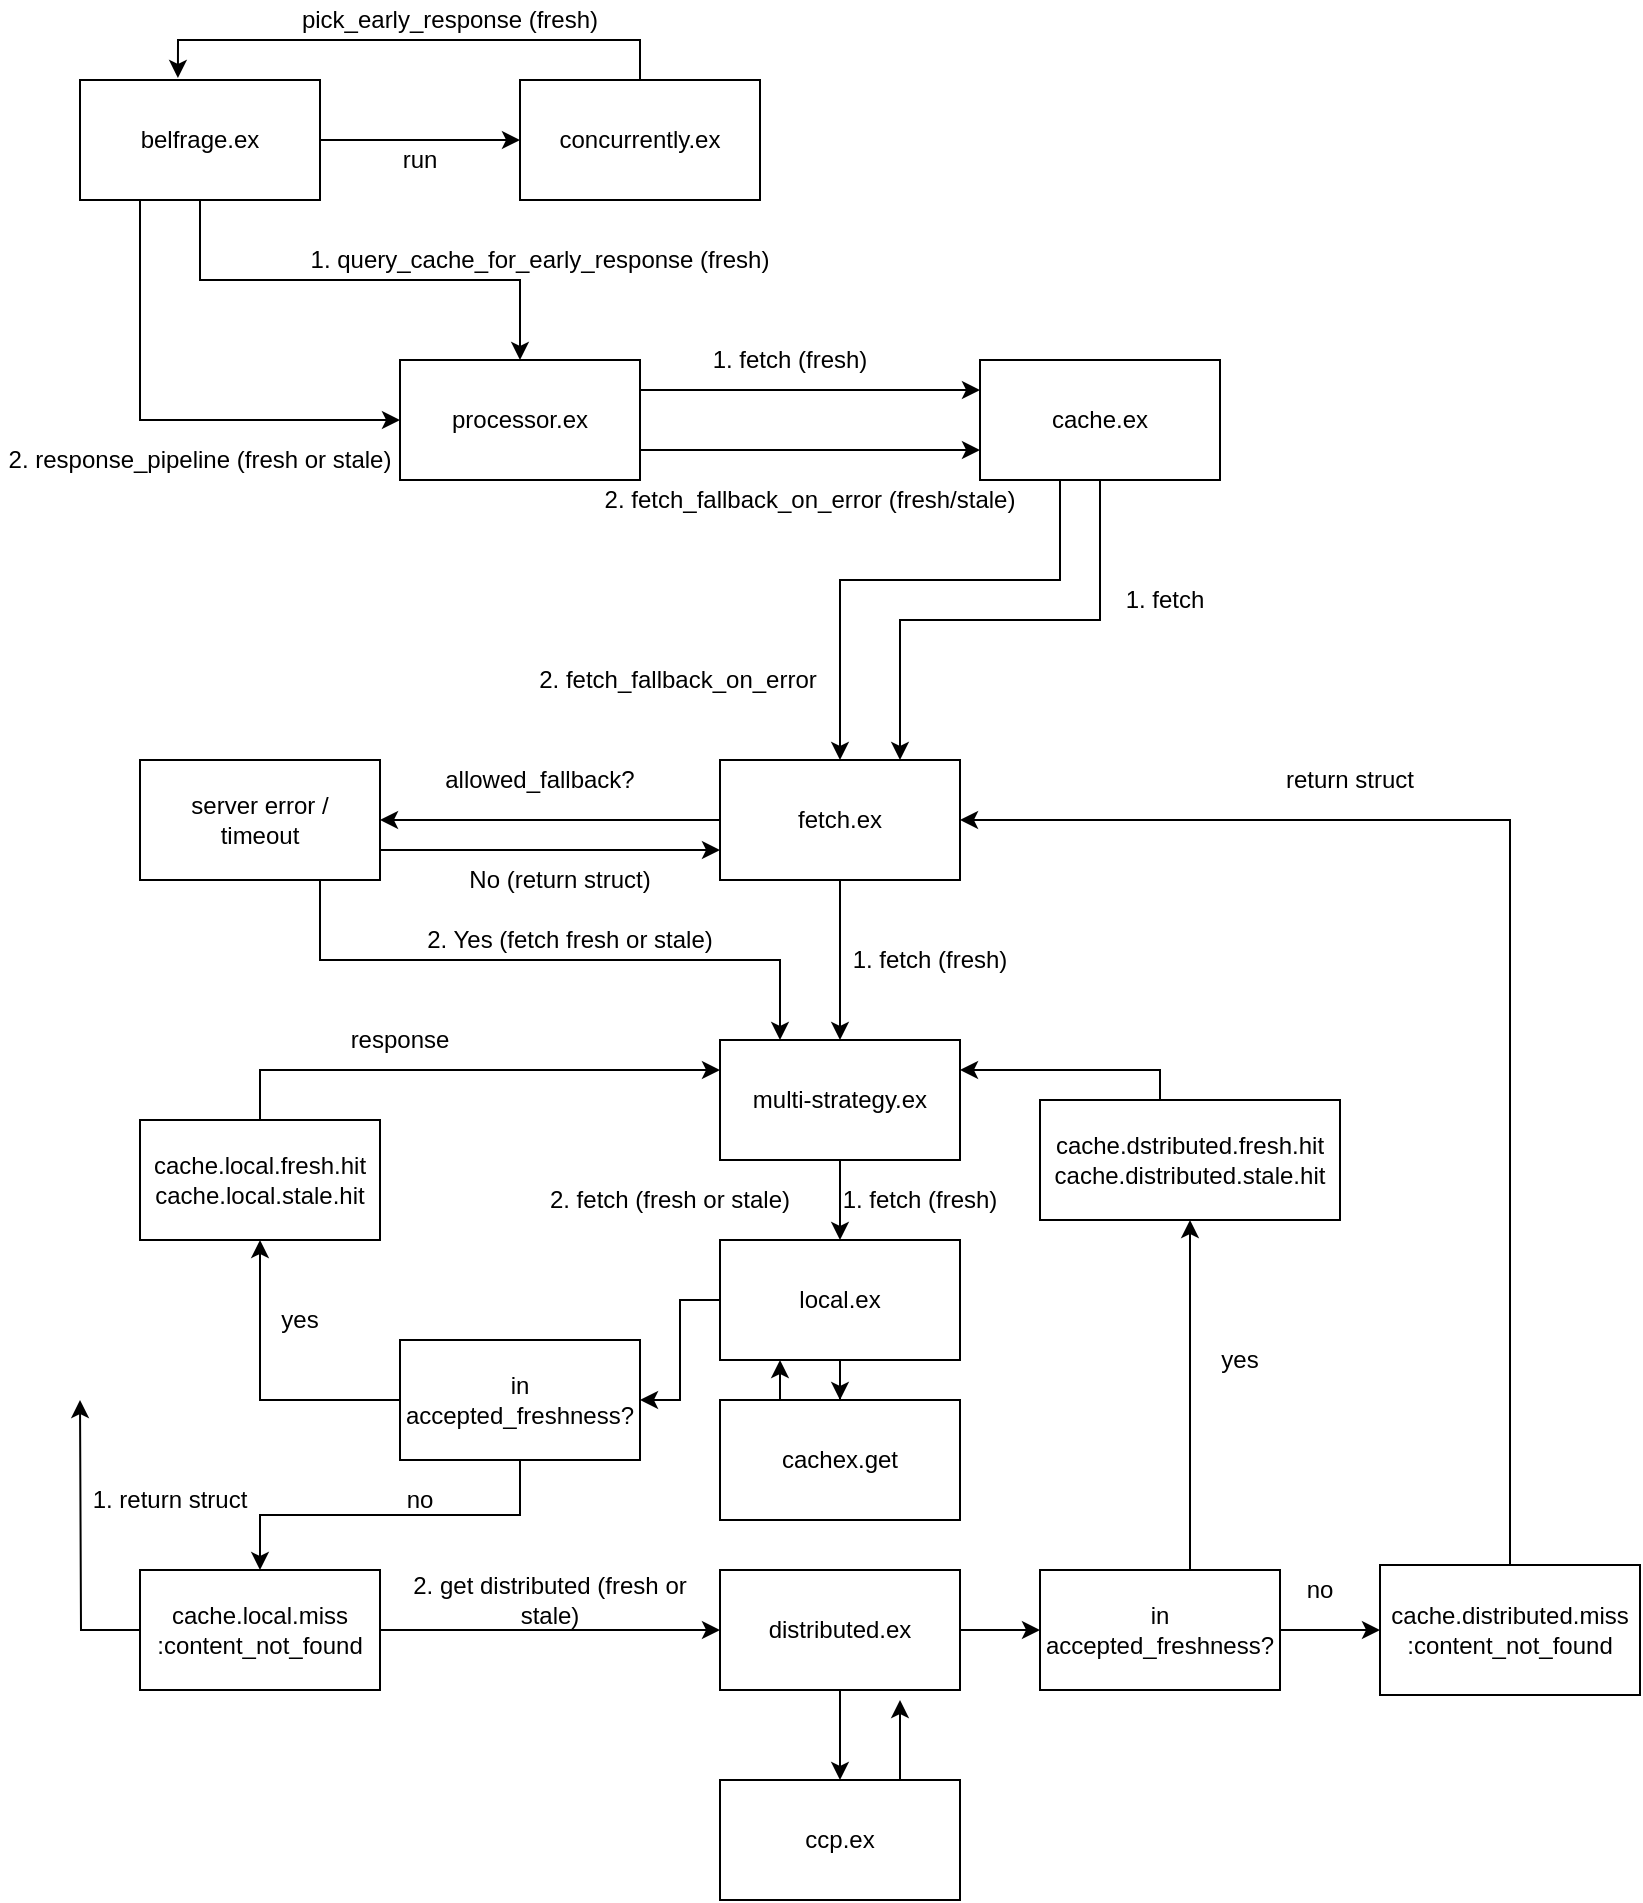 <mxfile version="13.1.3">
    <diagram id="6hGFLwfOUW9BJ-s0fimq" name="Page-1">
        <mxGraphModel dx="1047" dy="1914" grid="1" gridSize="10" guides="1" tooltips="1" connect="1" arrows="1" fold="1" page="1" pageScale="1" pageWidth="827" pageHeight="1169" math="0" shadow="0">
            <root>
                <mxCell id="0"/>
                <mxCell id="1" parent="0"/>
                <mxCell id="94" style="edgeStyle=orthogonalEdgeStyle;rounded=0;orthogonalLoop=1;jettySize=auto;html=1;exitX=1;exitY=0.25;exitDx=0;exitDy=0;entryX=0;entryY=0.25;entryDx=0;entryDy=0;" parent="1" source="2" target="3" edge="1">
                    <mxGeometry relative="1" as="geometry"/>
                </mxCell>
                <mxCell id="102" style="edgeStyle=orthogonalEdgeStyle;rounded=0;orthogonalLoop=1;jettySize=auto;html=1;exitX=1;exitY=0.75;exitDx=0;exitDy=0;entryX=0;entryY=0.75;entryDx=0;entryDy=0;" parent="1" source="2" target="3" edge="1">
                    <mxGeometry relative="1" as="geometry"/>
                </mxCell>
                <mxCell id="2" value="processor.ex" style="rounded=0;whiteSpace=wrap;html=1;" parent="1" vertex="1">
                    <mxGeometry x="200" y="-80" width="120" height="60" as="geometry"/>
                </mxCell>
                <mxCell id="86" value="" style="edgeStyle=orthogonalEdgeStyle;rounded=0;orthogonalLoop=1;jettySize=auto;html=1;" parent="1" source="82" target="85" edge="1">
                    <mxGeometry relative="1" as="geometry"/>
                </mxCell>
                <mxCell id="100" style="edgeStyle=orthogonalEdgeStyle;rounded=0;orthogonalLoop=1;jettySize=auto;html=1;exitX=0.25;exitY=1;exitDx=0;exitDy=0;entryX=0;entryY=0.5;entryDx=0;entryDy=0;" parent="1" source="82" target="2" edge="1">
                    <mxGeometry relative="1" as="geometry">
                        <mxPoint x="70" y="-50" as="targetPoint"/>
                    </mxGeometry>
                </mxCell>
                <mxCell id="82" value="belfrage.ex" style="rounded=0;whiteSpace=wrap;html=1;" parent="1" vertex="1">
                    <mxGeometry x="40" y="-220" width="120" height="60" as="geometry"/>
                </mxCell>
                <mxCell id="88" style="edgeStyle=orthogonalEdgeStyle;rounded=0;orthogonalLoop=1;jettySize=auto;html=1;exitX=0.5;exitY=1;exitDx=0;exitDy=0;entryX=0.5;entryY=0;entryDx=0;entryDy=0;" parent="1" source="82" target="2" edge="1">
                    <mxGeometry relative="1" as="geometry">
                        <mxPoint x="100" y="-20" as="targetPoint"/>
                    </mxGeometry>
                </mxCell>
                <mxCell id="97" style="edgeStyle=orthogonalEdgeStyle;rounded=0;orthogonalLoop=1;jettySize=auto;html=1;exitX=0.5;exitY=0;exitDx=0;exitDy=0;entryX=0.408;entryY=-0.017;entryDx=0;entryDy=0;entryPerimeter=0;" parent="1" source="85" target="82" edge="1">
                    <mxGeometry relative="1" as="geometry">
                        <mxPoint x="100" y="-230" as="targetPoint"/>
                    </mxGeometry>
                </mxCell>
                <mxCell id="85" value="concurrently.ex" style="rounded=0;whiteSpace=wrap;html=1;" parent="1" vertex="1">
                    <mxGeometry x="260" y="-220" width="120" height="60" as="geometry"/>
                </mxCell>
                <mxCell id="10" style="edgeStyle=orthogonalEdgeStyle;rounded=0;orthogonalLoop=1;jettySize=auto;html=1;exitX=0.5;exitY=1;exitDx=0;exitDy=0;entryX=0.75;entryY=0;entryDx=0;entryDy=0;" parent="1" source="3" target="5" edge="1">
                    <mxGeometry relative="1" as="geometry"/>
                </mxCell>
                <mxCell id="11" style="edgeStyle=orthogonalEdgeStyle;rounded=0;orthogonalLoop=1;jettySize=auto;html=1;exitX=0.5;exitY=1;exitDx=0;exitDy=0;entryX=0.5;entryY=0;entryDx=0;entryDy=0;" parent="1" source="3" target="5" edge="1">
                    <mxGeometry relative="1" as="geometry">
                        <mxPoint x="260" y="200" as="targetPoint"/>
                        <Array as="points">
                            <mxPoint x="530" y="-20"/>
                            <mxPoint x="530" y="30"/>
                            <mxPoint x="420" y="30"/>
                        </Array>
                    </mxGeometry>
                </mxCell>
                <mxCell id="3" value="cache.ex" style="rounded=0;whiteSpace=wrap;html=1;" parent="1" vertex="1">
                    <mxGeometry x="490" y="-80" width="120" height="60" as="geometry"/>
                </mxCell>
                <mxCell id="29" value="" style="edgeStyle=orthogonalEdgeStyle;rounded=0;orthogonalLoop=1;jettySize=auto;html=1;" parent="1" source="5" target="28" edge="1">
                    <mxGeometry relative="1" as="geometry"/>
                </mxCell>
                <mxCell id="117" style="edgeStyle=orthogonalEdgeStyle;rounded=0;orthogonalLoop=1;jettySize=auto;html=1;exitX=0;exitY=0.5;exitDx=0;exitDy=0;entryX=1;entryY=0.5;entryDx=0;entryDy=0;" parent="1" source="5" target="105" edge="1">
                    <mxGeometry relative="1" as="geometry"/>
                </mxCell>
                <mxCell id="5" value="fetch.ex" style="rounded=0;whiteSpace=wrap;html=1;" parent="1" vertex="1">
                    <mxGeometry x="360" y="120" width="120" height="60" as="geometry"/>
                </mxCell>
                <mxCell id="31" value="" style="edgeStyle=orthogonalEdgeStyle;rounded=0;orthogonalLoop=1;jettySize=auto;html=1;" parent="1" source="28" target="30" edge="1">
                    <mxGeometry relative="1" as="geometry"/>
                </mxCell>
                <mxCell id="28" value="multi-strategy.ex" style="rounded=0;whiteSpace=wrap;html=1;" parent="1" vertex="1">
                    <mxGeometry x="360" y="260" width="120" height="60" as="geometry"/>
                </mxCell>
                <mxCell id="37" value="" style="edgeStyle=orthogonalEdgeStyle;rounded=0;orthogonalLoop=1;jettySize=auto;html=1;" parent="1" source="32" target="36" edge="1">
                    <mxGeometry relative="1" as="geometry"/>
                </mxCell>
                <mxCell id="71" style="edgeStyle=orthogonalEdgeStyle;rounded=0;orthogonalLoop=1;jettySize=auto;html=1;exitX=1;exitY=0.5;exitDx=0;exitDy=0;entryX=0;entryY=0.5;entryDx=0;entryDy=0;" parent="1" source="32" target="69" edge="1">
                    <mxGeometry relative="1" as="geometry"/>
                </mxCell>
                <mxCell id="32" value="distributed.ex" style="rounded=0;whiteSpace=wrap;html=1;" parent="1" vertex="1">
                    <mxGeometry x="360" y="525" width="120" height="60" as="geometry"/>
                </mxCell>
                <mxCell id="81" style="edgeStyle=orthogonalEdgeStyle;rounded=0;orthogonalLoop=1;jettySize=auto;html=1;exitX=0.75;exitY=0;exitDx=0;exitDy=0;" parent="1" source="36" edge="1">
                    <mxGeometry relative="1" as="geometry">
                        <mxPoint x="450" y="590" as="targetPoint"/>
                    </mxGeometry>
                </mxCell>
                <mxCell id="36" value="ccp.ex" style="rounded=0;whiteSpace=wrap;html=1;" parent="1" vertex="1">
                    <mxGeometry x="360" y="630" width="120" height="60" as="geometry"/>
                </mxCell>
                <mxCell id="35" value="" style="edgeStyle=orthogonalEdgeStyle;rounded=0;orthogonalLoop=1;jettySize=auto;html=1;" parent="1" source="30" target="34" edge="1">
                    <mxGeometry relative="1" as="geometry"/>
                </mxCell>
                <mxCell id="43" value="" style="edgeStyle=orthogonalEdgeStyle;rounded=0;orthogonalLoop=1;jettySize=auto;html=1;" parent="1" source="30" target="42" edge="1">
                    <mxGeometry relative="1" as="geometry"/>
                </mxCell>
                <mxCell id="30" value="local.ex" style="rounded=0;whiteSpace=wrap;html=1;" parent="1" vertex="1">
                    <mxGeometry x="360" y="360" width="120" height="60" as="geometry"/>
                </mxCell>
                <mxCell id="45" value="" style="edgeStyle=orthogonalEdgeStyle;rounded=0;orthogonalLoop=1;jettySize=auto;html=1;" parent="1" source="42" target="44" edge="1">
                    <mxGeometry relative="1" as="geometry"/>
                </mxCell>
                <mxCell id="66" style="edgeStyle=orthogonalEdgeStyle;rounded=0;orthogonalLoop=1;jettySize=auto;html=1;exitX=0.5;exitY=1;exitDx=0;exitDy=0;entryX=0.5;entryY=0;entryDx=0;entryDy=0;" parent="1" source="42" target="40" edge="1">
                    <mxGeometry relative="1" as="geometry"/>
                </mxCell>
                <mxCell id="42" value="in accepted_freshness?" style="rounded=0;whiteSpace=wrap;html=1;" parent="1" vertex="1">
                    <mxGeometry x="200" y="410" width="120" height="60" as="geometry"/>
                </mxCell>
                <mxCell id="57" style="edgeStyle=orthogonalEdgeStyle;rounded=0;orthogonalLoop=1;jettySize=auto;html=1;exitX=0.25;exitY=0;exitDx=0;exitDy=0;entryX=0;entryY=0.25;entryDx=0;entryDy=0;" parent="1" source="44" target="28" edge="1">
                    <mxGeometry relative="1" as="geometry">
                        <mxPoint x="50" y="250" as="targetPoint"/>
                        <Array as="points">
                            <mxPoint x="130" y="300"/>
                            <mxPoint x="130" y="275"/>
                        </Array>
                    </mxGeometry>
                </mxCell>
                <mxCell id="44" value="cache.local.fresh.hit&lt;br&gt;cache.local.stale.hit" style="rounded=0;whiteSpace=wrap;html=1;" parent="1" vertex="1">
                    <mxGeometry x="70" y="300" width="120" height="60" as="geometry"/>
                </mxCell>
                <mxCell id="124" style="edgeStyle=orthogonalEdgeStyle;rounded=0;orthogonalLoop=1;jettySize=auto;html=1;exitX=0;exitY=0.5;exitDx=0;exitDy=0;" parent="1" source="40" edge="1">
                    <mxGeometry relative="1" as="geometry">
                        <mxPoint x="40" y="440" as="targetPoint"/>
                    </mxGeometry>
                </mxCell>
                <mxCell id="40" value="cache.local.miss&lt;br&gt;:content_not_found" style="rounded=0;whiteSpace=wrap;html=1;" parent="1" vertex="1">
                    <mxGeometry x="70" y="525" width="120" height="60" as="geometry"/>
                </mxCell>
                <mxCell id="70" style="edgeStyle=orthogonalEdgeStyle;rounded=0;orthogonalLoop=1;jettySize=auto;html=1;exitX=0.25;exitY=0;exitDx=0;exitDy=0;entryX=0.25;entryY=1;entryDx=0;entryDy=0;" parent="1" source="34" target="30" edge="1">
                    <mxGeometry relative="1" as="geometry"/>
                </mxCell>
                <mxCell id="34" value="cachex.get" style="rounded=0;whiteSpace=wrap;html=1;" parent="1" vertex="1">
                    <mxGeometry x="360" y="440" width="120" height="60" as="geometry"/>
                </mxCell>
                <mxCell id="12" value="1. fetch" style="text;html=1;strokeColor=none;fillColor=none;align=center;verticalAlign=middle;whiteSpace=wrap;rounded=0;" parent="1" vertex="1">
                    <mxGeometry x="560" y="30" width="45" height="20" as="geometry"/>
                </mxCell>
                <mxCell id="14" value="2. fetch_fallback_on_error" style="text;html=1;strokeColor=none;fillColor=none;align=center;verticalAlign=middle;whiteSpace=wrap;rounded=0;" parent="1" vertex="1">
                    <mxGeometry x="264" y="70" width="150" height="20" as="geometry"/>
                </mxCell>
                <mxCell id="50" value="yes" style="text;html=1;strokeColor=none;fillColor=none;align=center;verticalAlign=middle;whiteSpace=wrap;rounded=0;" parent="1" vertex="1">
                    <mxGeometry x="130" y="390" width="40" height="20" as="geometry"/>
                </mxCell>
                <mxCell id="52" value="no" style="text;html=1;strokeColor=none;fillColor=none;align=center;verticalAlign=middle;whiteSpace=wrap;rounded=0;" parent="1" vertex="1">
                    <mxGeometry x="190" y="480" width="40" height="20" as="geometry"/>
                </mxCell>
                <mxCell id="54" value="response" style="text;html=1;strokeColor=none;fillColor=none;align=center;verticalAlign=middle;whiteSpace=wrap;rounded=0;" parent="1" vertex="1">
                    <mxGeometry x="180" y="250" width="40" height="20" as="geometry"/>
                </mxCell>
                <mxCell id="73" style="edgeStyle=orthogonalEdgeStyle;rounded=0;orthogonalLoop=1;jettySize=auto;html=1;exitX=0.5;exitY=0;exitDx=0;exitDy=0;entryX=0.5;entryY=1;entryDx=0;entryDy=0;" parent="1" source="69" target="72" edge="1">
                    <mxGeometry relative="1" as="geometry">
                        <Array as="points">
                            <mxPoint x="595" y="525"/>
                        </Array>
                    </mxGeometry>
                </mxCell>
                <mxCell id="77" style="edgeStyle=orthogonalEdgeStyle;rounded=0;orthogonalLoop=1;jettySize=auto;html=1;exitX=1;exitY=0.5;exitDx=0;exitDy=0;entryX=0;entryY=0.5;entryDx=0;entryDy=0;" parent="1" source="69" target="76" edge="1">
                    <mxGeometry relative="1" as="geometry"/>
                </mxCell>
                <mxCell id="69" value="in accepted_freshness?" style="rounded=0;whiteSpace=wrap;html=1;" parent="1" vertex="1">
                    <mxGeometry x="520" y="525" width="120" height="60" as="geometry"/>
                </mxCell>
                <mxCell id="74" style="edgeStyle=orthogonalEdgeStyle;rounded=0;orthogonalLoop=1;jettySize=auto;html=1;exitX=0.5;exitY=0;exitDx=0;exitDy=0;entryX=1;entryY=0.25;entryDx=0;entryDy=0;" parent="1" source="72" target="28" edge="1">
                    <mxGeometry relative="1" as="geometry">
                        <mxPoint x="580" y="270" as="targetPoint"/>
                        <Array as="points">
                            <mxPoint x="580" y="275"/>
                        </Array>
                    </mxGeometry>
                </mxCell>
                <mxCell id="72" value="cache.dstributed.fresh.hit&lt;br&gt;cache.distributed.stale.hit" style="rounded=0;whiteSpace=wrap;html=1;" parent="1" vertex="1">
                    <mxGeometry x="520" y="290" width="150" height="60" as="geometry"/>
                </mxCell>
                <mxCell id="75" value="yes" style="text;html=1;strokeColor=none;fillColor=none;align=center;verticalAlign=middle;whiteSpace=wrap;rounded=0;" parent="1" vertex="1">
                    <mxGeometry x="600" y="410" width="40" height="20" as="geometry"/>
                </mxCell>
                <mxCell id="79" style="edgeStyle=orthogonalEdgeStyle;rounded=0;orthogonalLoop=1;jettySize=auto;html=1;exitX=0.5;exitY=0;exitDx=0;exitDy=0;entryX=1;entryY=0.5;entryDx=0;entryDy=0;" parent="1" source="76" target="5" edge="1">
                    <mxGeometry relative="1" as="geometry">
                        <mxPoint x="755" y="160" as="targetPoint"/>
                    </mxGeometry>
                </mxCell>
                <mxCell id="76" value="cache.distributed.miss&lt;br&gt;:content_not_found" style="rounded=0;whiteSpace=wrap;html=1;" parent="1" vertex="1">
                    <mxGeometry x="690" y="522.5" width="130" height="65" as="geometry"/>
                </mxCell>
                <mxCell id="78" value="no" style="text;html=1;strokeColor=none;fillColor=none;align=center;verticalAlign=middle;whiteSpace=wrap;rounded=0;" parent="1" vertex="1">
                    <mxGeometry x="640" y="525" width="40" height="20" as="geometry"/>
                </mxCell>
                <mxCell id="80" value="return struct" style="text;html=1;strokeColor=none;fillColor=none;align=center;verticalAlign=middle;whiteSpace=wrap;rounded=0;" parent="1" vertex="1">
                    <mxGeometry x="620" y="120" width="110" height="20" as="geometry"/>
                </mxCell>
                <mxCell id="87" value="run" style="text;html=1;strokeColor=none;fillColor=none;align=center;verticalAlign=middle;whiteSpace=wrap;rounded=0;" parent="1" vertex="1">
                    <mxGeometry x="190" y="-190" width="40" height="20" as="geometry"/>
                </mxCell>
                <mxCell id="89" value="1. query_cache_for_early_response (fresh)" style="text;html=1;strokeColor=none;fillColor=none;align=center;verticalAlign=middle;whiteSpace=wrap;rounded=0;" parent="1" vertex="1">
                    <mxGeometry x="150" y="-140" width="240" height="20" as="geometry"/>
                </mxCell>
                <mxCell id="95" value="1. fetch (fresh)" style="text;html=1;strokeColor=none;fillColor=none;align=center;verticalAlign=middle;whiteSpace=wrap;rounded=0;" parent="1" vertex="1">
                    <mxGeometry x="350" y="-90" width="90" height="20" as="geometry"/>
                </mxCell>
                <mxCell id="98" value="pick_early_response (fresh)" style="text;html=1;strokeColor=none;fillColor=none;align=center;verticalAlign=middle;whiteSpace=wrap;rounded=0;" parent="1" vertex="1">
                    <mxGeometry x="140" y="-260" width="170" height="20" as="geometry"/>
                </mxCell>
                <mxCell id="101" value="2. response_pipeline (fresh or stale)" style="text;html=1;strokeColor=none;fillColor=none;align=center;verticalAlign=middle;whiteSpace=wrap;rounded=0;" parent="1" vertex="1">
                    <mxGeometry y="-40" width="200" height="20" as="geometry"/>
                </mxCell>
                <mxCell id="103" value="2. fetch_fallback_on_error (fresh/stale)" style="text;html=1;strokeColor=none;fillColor=none;align=center;verticalAlign=middle;whiteSpace=wrap;rounded=0;" parent="1" vertex="1">
                    <mxGeometry x="300" y="-20" width="210" height="20" as="geometry"/>
                </mxCell>
                <mxCell id="110" style="edgeStyle=orthogonalEdgeStyle;rounded=0;orthogonalLoop=1;jettySize=auto;html=1;entryX=0;entryY=0.5;entryDx=0;entryDy=0;exitX=1;exitY=0.5;exitDx=0;exitDy=0;" parent="1" source="40" target="32" edge="1">
                    <mxGeometry relative="1" as="geometry">
                        <mxPoint x="300" y="550" as="targetPoint"/>
                        <mxPoint x="250" y="555" as="sourcePoint"/>
                    </mxGeometry>
                </mxCell>
                <mxCell id="119" style="edgeStyle=orthogonalEdgeStyle;rounded=0;orthogonalLoop=1;jettySize=auto;html=1;exitX=1;exitY=0.75;exitDx=0;exitDy=0;entryX=0;entryY=0.75;entryDx=0;entryDy=0;" parent="1" source="105" target="5" edge="1">
                    <mxGeometry relative="1" as="geometry"/>
                </mxCell>
                <mxCell id="120" style="edgeStyle=orthogonalEdgeStyle;rounded=0;orthogonalLoop=1;jettySize=auto;html=1;exitX=0.75;exitY=1;exitDx=0;exitDy=0;entryX=0.25;entryY=0;entryDx=0;entryDy=0;" parent="1" source="105" target="28" edge="1">
                    <mxGeometry relative="1" as="geometry">
                        <mxPoint x="371" y="260" as="targetPoint"/>
                    </mxGeometry>
                </mxCell>
                <mxCell id="105" value="&amp;nbsp;server error /&amp;nbsp; timeout" style="rounded=0;whiteSpace=wrap;html=1;" parent="1" vertex="1">
                    <mxGeometry x="70" y="120" width="120" height="60" as="geometry"/>
                </mxCell>
                <mxCell id="115" value="No (return struct)" style="text;html=1;strokeColor=none;fillColor=none;align=center;verticalAlign=middle;whiteSpace=wrap;rounded=0;" parent="1" vertex="1">
                    <mxGeometry x="200" y="170" width="160" height="20" as="geometry"/>
                </mxCell>
                <mxCell id="118" value="&lt;span style=&quot;font-family: helvetica; font-size: 12px; font-style: normal; font-weight: 400; letter-spacing: normal; text-align: center; text-indent: 0px; text-transform: none; word-spacing: 0px; float: none; display: inline;&quot;&gt;allowed_fallback?&lt;/span&gt;" style="text;html=1;strokeColor=none;fillColor=none;align=center;verticalAlign=middle;whiteSpace=wrap;rounded=0;labelBackgroundColor=#ffffff;fontColor=#000000;" parent="1" vertex="1">
                    <mxGeometry x="210" y="120" width="120" height="20" as="geometry"/>
                </mxCell>
                <mxCell id="121" value="2. Yes (fetch fresh or stale)" style="text;html=1;strokeColor=none;fillColor=none;align=center;verticalAlign=middle;whiteSpace=wrap;rounded=0;" parent="1" vertex="1">
                    <mxGeometry x="200" y="200" width="170" height="20" as="geometry"/>
                </mxCell>
                <mxCell id="122" value="1. fetch (fresh)" style="text;html=1;strokeColor=none;fillColor=none;align=center;verticalAlign=middle;whiteSpace=wrap;rounded=0;" parent="1" vertex="1">
                    <mxGeometry x="420" y="210" width="90" height="20" as="geometry"/>
                </mxCell>
                <mxCell id="123" value="2. get distributed (fresh or stale)" style="text;html=1;strokeColor=none;fillColor=none;align=center;verticalAlign=middle;whiteSpace=wrap;rounded=0;" parent="1" vertex="1">
                    <mxGeometry x="200" y="530" width="150" height="20" as="geometry"/>
                </mxCell>
                <mxCell id="125" value="1. return struct" style="text;html=1;strokeColor=none;fillColor=none;align=center;verticalAlign=middle;whiteSpace=wrap;rounded=0;" parent="1" vertex="1">
                    <mxGeometry x="30" y="480" width="110" height="20" as="geometry"/>
                </mxCell>
                <mxCell id="126" value="2. fetch (fresh or stale)" style="text;html=1;strokeColor=none;fillColor=none;align=center;verticalAlign=middle;whiteSpace=wrap;rounded=0;" parent="1" vertex="1">
                    <mxGeometry x="270" y="330" width="130" height="20" as="geometry"/>
                </mxCell>
                <mxCell id="127" value="1. fetch (fresh)" style="text;html=1;strokeColor=none;fillColor=none;align=center;verticalAlign=middle;whiteSpace=wrap;rounded=0;" parent="1" vertex="1">
                    <mxGeometry x="420" y="330" width="80" height="20" as="geometry"/>
                </mxCell>
            </root>
        </mxGraphModel>
    </diagram>
</mxfile>
